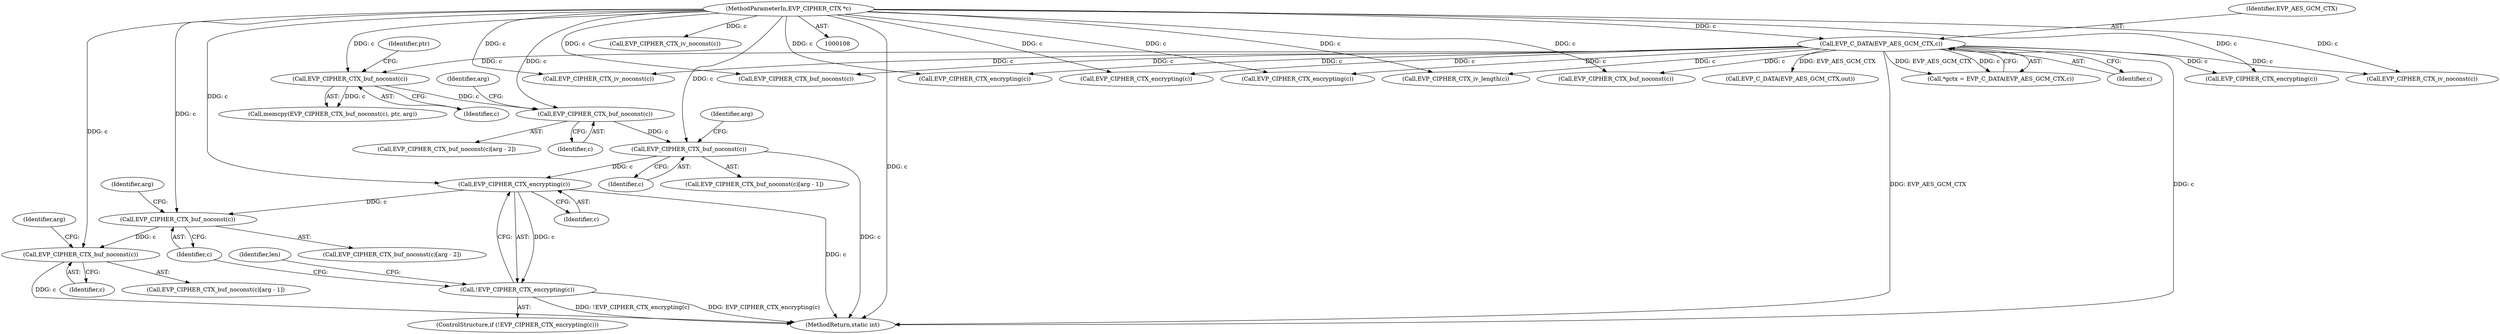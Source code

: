 digraph "0_openssl_00d965474b22b54e4275232bc71ee0c699c5cd21_0@pointer" {
"1000488" [label="(Call,EVP_CIPHER_CTX_buf_noconst(c))"];
"1000481" [label="(Call,EVP_CIPHER_CTX_buf_noconst(c))"];
"1000465" [label="(Call,EVP_CIPHER_CTX_buf_noconst(c))"];
"1000117" [label="(Call,EVP_C_DATA(EVP_AES_GCM_CTX,c))"];
"1000109" [label="(MethodParameterIn,EVP_CIPHER_CTX *c)"];
"1000504" [label="(Call,EVP_CIPHER_CTX_encrypting(c))"];
"1000503" [label="(Call,!EVP_CIPHER_CTX_encrypting(c))"];
"1000518" [label="(Call,EVP_CIPHER_CTX_buf_noconst(c))"];
"1000528" [label="(Call,EVP_CIPHER_CTX_buf_noconst(c))"];
"1000465" [label="(Call,EVP_CIPHER_CTX_buf_noconst(c))"];
"1000529" [label="(Identifier,c)"];
"1000464" [label="(Call,memcpy(EVP_CIPHER_CTX_buf_noconst(c), ptr, arg))"];
"1000488" [label="(Call,EVP_CIPHER_CTX_buf_noconst(c))"];
"1000491" [label="(Identifier,arg)"];
"1000585" [label="(Call,EVP_CIPHER_CTX_iv_noconst(c))"];
"1000517" [label="(Call,EVP_CIPHER_CTX_buf_noconst(c)[arg - 2])"];
"1000627" [label="(MethodReturn,static int)"];
"1000118" [label="(Identifier,EVP_AES_GCM_CTX)"];
"1000480" [label="(Call,EVP_CIPHER_CTX_buf_noconst(c)[arg - 2])"];
"1000509" [label="(Identifier,len)"];
"1000264" [label="(Call,EVP_CIPHER_CTX_buf_noconst(c))"];
"1000253" [label="(Call,EVP_CIPHER_CTX_encrypting(c))"];
"1000115" [label="(Call,*gctx = EVP_C_DATA(EVP_AES_GCM_CTX,c))"];
"1000484" [label="(Identifier,arg)"];
"1000119" [label="(Identifier,c)"];
"1000230" [label="(Call,EVP_CIPHER_CTX_buf_noconst(c))"];
"1000503" [label="(Call,!EVP_CIPHER_CTX_encrypting(c))"];
"1000521" [label="(Identifier,arg)"];
"1000505" [label="(Identifier,c)"];
"1000489" [label="(Identifier,c)"];
"1000315" [label="(Call,EVP_CIPHER_CTX_encrypting(c))"];
"1000531" [label="(Identifier,arg)"];
"1000138" [label="(Call,EVP_CIPHER_CTX_iv_length(c))"];
"1000547" [label="(Call,EVP_C_DATA(EVP_AES_GCM_CTX,out))"];
"1000144" [label="(Call,EVP_CIPHER_CTX_iv_noconst(c))"];
"1000117" [label="(Call,EVP_C_DATA(EVP_AES_GCM_CTX,c))"];
"1000487" [label="(Call,EVP_CIPHER_CTX_buf_noconst(c)[arg - 1])"];
"1000466" [label="(Identifier,c)"];
"1000528" [label="(Call,EVP_CIPHER_CTX_buf_noconst(c))"];
"1000519" [label="(Identifier,c)"];
"1000518" [label="(Call,EVP_CIPHER_CTX_buf_noconst(c))"];
"1000482" [label="(Identifier,c)"];
"1000502" [label="(ControlStructure,if (!EVP_CIPHER_CTX_encrypting(c)))"];
"1000109" [label="(MethodParameterIn,EVP_CIPHER_CTX *c)"];
"1000504" [label="(Call,EVP_CIPHER_CTX_encrypting(c))"];
"1000467" [label="(Identifier,ptr)"];
"1000225" [label="(Call,EVP_CIPHER_CTX_encrypting(c))"];
"1000188" [label="(Call,EVP_CIPHER_CTX_iv_noconst(c))"];
"1000481" [label="(Call,EVP_CIPHER_CTX_buf_noconst(c))"];
"1000423" [label="(Call,EVP_CIPHER_CTX_encrypting(c))"];
"1000527" [label="(Call,EVP_CIPHER_CTX_buf_noconst(c)[arg - 1])"];
"1000488" -> "1000487"  [label="AST: "];
"1000488" -> "1000489"  [label="CFG: "];
"1000489" -> "1000488"  [label="AST: "];
"1000491" -> "1000488"  [label="CFG: "];
"1000488" -> "1000627"  [label="DDG: c"];
"1000481" -> "1000488"  [label="DDG: c"];
"1000109" -> "1000488"  [label="DDG: c"];
"1000488" -> "1000504"  [label="DDG: c"];
"1000481" -> "1000480"  [label="AST: "];
"1000481" -> "1000482"  [label="CFG: "];
"1000482" -> "1000481"  [label="AST: "];
"1000484" -> "1000481"  [label="CFG: "];
"1000465" -> "1000481"  [label="DDG: c"];
"1000109" -> "1000481"  [label="DDG: c"];
"1000465" -> "1000464"  [label="AST: "];
"1000465" -> "1000466"  [label="CFG: "];
"1000466" -> "1000465"  [label="AST: "];
"1000467" -> "1000465"  [label="CFG: "];
"1000465" -> "1000464"  [label="DDG: c"];
"1000117" -> "1000465"  [label="DDG: c"];
"1000109" -> "1000465"  [label="DDG: c"];
"1000117" -> "1000115"  [label="AST: "];
"1000117" -> "1000119"  [label="CFG: "];
"1000118" -> "1000117"  [label="AST: "];
"1000119" -> "1000117"  [label="AST: "];
"1000115" -> "1000117"  [label="CFG: "];
"1000117" -> "1000627"  [label="DDG: EVP_AES_GCM_CTX"];
"1000117" -> "1000627"  [label="DDG: c"];
"1000117" -> "1000115"  [label="DDG: EVP_AES_GCM_CTX"];
"1000117" -> "1000115"  [label="DDG: c"];
"1000109" -> "1000117"  [label="DDG: c"];
"1000117" -> "1000138"  [label="DDG: c"];
"1000117" -> "1000188"  [label="DDG: c"];
"1000117" -> "1000225"  [label="DDG: c"];
"1000117" -> "1000230"  [label="DDG: c"];
"1000117" -> "1000253"  [label="DDG: c"];
"1000117" -> "1000264"  [label="DDG: c"];
"1000117" -> "1000315"  [label="DDG: c"];
"1000117" -> "1000423"  [label="DDG: c"];
"1000117" -> "1000547"  [label="DDG: EVP_AES_GCM_CTX"];
"1000117" -> "1000585"  [label="DDG: c"];
"1000109" -> "1000108"  [label="AST: "];
"1000109" -> "1000627"  [label="DDG: c"];
"1000109" -> "1000138"  [label="DDG: c"];
"1000109" -> "1000144"  [label="DDG: c"];
"1000109" -> "1000188"  [label="DDG: c"];
"1000109" -> "1000225"  [label="DDG: c"];
"1000109" -> "1000230"  [label="DDG: c"];
"1000109" -> "1000253"  [label="DDG: c"];
"1000109" -> "1000264"  [label="DDG: c"];
"1000109" -> "1000315"  [label="DDG: c"];
"1000109" -> "1000423"  [label="DDG: c"];
"1000109" -> "1000504"  [label="DDG: c"];
"1000109" -> "1000518"  [label="DDG: c"];
"1000109" -> "1000528"  [label="DDG: c"];
"1000109" -> "1000585"  [label="DDG: c"];
"1000504" -> "1000503"  [label="AST: "];
"1000504" -> "1000505"  [label="CFG: "];
"1000505" -> "1000504"  [label="AST: "];
"1000503" -> "1000504"  [label="CFG: "];
"1000504" -> "1000627"  [label="DDG: c"];
"1000504" -> "1000503"  [label="DDG: c"];
"1000504" -> "1000518"  [label="DDG: c"];
"1000503" -> "1000502"  [label="AST: "];
"1000509" -> "1000503"  [label="CFG: "];
"1000519" -> "1000503"  [label="CFG: "];
"1000503" -> "1000627"  [label="DDG: !EVP_CIPHER_CTX_encrypting(c)"];
"1000503" -> "1000627"  [label="DDG: EVP_CIPHER_CTX_encrypting(c)"];
"1000518" -> "1000517"  [label="AST: "];
"1000518" -> "1000519"  [label="CFG: "];
"1000519" -> "1000518"  [label="AST: "];
"1000521" -> "1000518"  [label="CFG: "];
"1000518" -> "1000528"  [label="DDG: c"];
"1000528" -> "1000527"  [label="AST: "];
"1000528" -> "1000529"  [label="CFG: "];
"1000529" -> "1000528"  [label="AST: "];
"1000531" -> "1000528"  [label="CFG: "];
"1000528" -> "1000627"  [label="DDG: c"];
}

